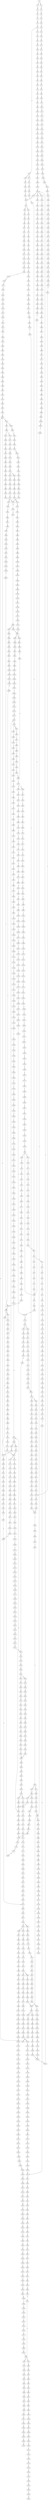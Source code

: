 strict digraph  {
	S0 -> S1 [ label = G ];
	S0 -> S2 [ label = A ];
	S1 -> S3 [ label = A ];
	S2 -> S4 [ label = A ];
	S3 -> S5 [ label = A ];
	S4 -> S6 [ label = A ];
	S5 -> S7 [ label = C ];
	S6 -> S8 [ label = C ];
	S7 -> S9 [ label = A ];
	S8 -> S10 [ label = A ];
	S9 -> S11 [ label = G ];
	S10 -> S12 [ label = G ];
	S11 -> S13 [ label = T ];
	S11 -> S14 [ label = G ];
	S12 -> S15 [ label = G ];
	S13 -> S16 [ label = T ];
	S14 -> S17 [ label = G ];
	S14 -> S18 [ label = T ];
	S15 -> S19 [ label = T ];
	S16 -> S20 [ label = G ];
	S17 -> S21 [ label = T ];
	S18 -> S22 [ label = C ];
	S19 -> S23 [ label = C ];
	S20 -> S24 [ label = A ];
	S21 -> S25 [ label = C ];
	S22 -> S26 [ label = C ];
	S23 -> S27 [ label = T ];
	S24 -> S28 [ label = C ];
	S25 -> S29 [ label = C ];
	S26 -> S30 [ label = C ];
	S27 -> S31 [ label = C ];
	S28 -> S32 [ label = T ];
	S29 -> S33 [ label = G ];
	S30 -> S34 [ label = T ];
	S31 -> S35 [ label = T ];
	S32 -> S36 [ label = G ];
	S33 -> S37 [ label = C ];
	S34 -> S38 [ label = T ];
	S35 -> S39 [ label = C ];
	S36 -> S40 [ label = T ];
	S37 -> S41 [ label = C ];
	S38 -> S42 [ label = C ];
	S39 -> S43 [ label = C ];
	S40 -> S44 [ label = A ];
	S41 -> S45 [ label = G ];
	S42 -> S46 [ label = T ];
	S42 -> S47 [ label = G ];
	S43 -> S48 [ label = G ];
	S44 -> S49 [ label = C ];
	S45 -> S50 [ label = C ];
	S45 -> S51 [ label = G ];
	S46 -> S52 [ label = C ];
	S47 -> S53 [ label = C ];
	S48 -> S54 [ label = T ];
	S49 -> S55 [ label = A ];
	S50 -> S56 [ label = A ];
	S51 -> S57 [ label = A ];
	S52 -> S58 [ label = G ];
	S53 -> S59 [ label = A ];
	S54 -> S60 [ label = A ];
	S55 -> S61 [ label = C ];
	S56 -> S62 [ label = C ];
	S57 -> S63 [ label = A ];
	S58 -> S64 [ label = T ];
	S59 -> S65 [ label = C ];
	S60 -> S66 [ label = C ];
	S61 -> S67 [ label = T ];
	S62 -> S68 [ label = G ];
	S63 -> S69 [ label = C ];
	S64 -> S70 [ label = A ];
	S65 -> S71 [ label = G ];
	S66 -> S72 [ label = A ];
	S67 -> S73 [ label = T ];
	S68 -> S74 [ label = C ];
	S69 -> S75 [ label = T ];
	S70 -> S76 [ label = C ];
	S71 -> S77 [ label = T ];
	S72 -> S78 [ label = T ];
	S73 -> S79 [ label = G ];
	S74 -> S80 [ label = G ];
	S75 -> S81 [ label = G ];
	S76 -> S82 [ label = G ];
	S77 -> S83 [ label = G ];
	S78 -> S84 [ label = G ];
	S79 -> S85 [ label = G ];
	S80 -> S86 [ label = C ];
	S81 -> S87 [ label = C ];
	S82 -> S88 [ label = G ];
	S83 -> S89 [ label = G ];
	S84 -> S90 [ label = G ];
	S85 -> S91 [ label = A ];
	S86 -> S92 [ label = A ];
	S86 -> S93 [ label = G ];
	S87 -> S94 [ label = A ];
	S88 -> S95 [ label = C ];
	S89 -> S96 [ label = C ];
	S90 -> S97 [ label = C ];
	S91 -> S98 [ label = G ];
	S92 -> S99 [ label = G ];
	S93 -> S100 [ label = C ];
	S93 -> S101 [ label = G ];
	S94 -> S102 [ label = A ];
	S95 -> S103 [ label = T ];
	S96 -> S104 [ label = G ];
	S97 -> S105 [ label = G ];
	S98 -> S106 [ label = A ];
	S99 -> S107 [ label = C ];
	S100 -> S108 [ label = G ];
	S101 -> S109 [ label = C ];
	S102 -> S110 [ label = C ];
	S103 -> S111 [ label = A ];
	S104 -> S112 [ label = T ];
	S105 -> S113 [ label = C ];
	S106 -> S114 [ label = C ];
	S107 -> S115 [ label = C ];
	S108 -> S116 [ label = T ];
	S109 -> S117 [ label = T ];
	S110 -> S118 [ label = C ];
	S111 -> S119 [ label = C ];
	S112 -> S120 [ label = C ];
	S113 -> S121 [ label = C ];
	S114 -> S122 [ label = C ];
	S115 -> S123 [ label = G ];
	S116 -> S124 [ label = C ];
	S117 -> S125 [ label = G ];
	S118 -> S126 [ label = A ];
	S119 -> S127 [ label = T ];
	S120 -> S128 [ label = C ];
	S121 -> S129 [ label = C ];
	S122 -> S130 [ label = C ];
	S123 -> S131 [ label = G ];
	S124 -> S132 [ label = G ];
	S125 -> S133 [ label = G ];
	S126 -> S134 [ label = G ];
	S127 -> S135 [ label = G ];
	S128 -> S136 [ label = C ];
	S129 -> S137 [ label = C ];
	S130 -> S138 [ label = C ];
	S131 -> S139 [ label = C ];
	S131 -> S140 [ label = T ];
	S132 -> S141 [ label = A ];
	S133 -> S142 [ label = A ];
	S134 -> S143 [ label = A ];
	S135 -> S144 [ label = G ];
	S136 -> S145 [ label = C ];
	S137 -> S146 [ label = C ];
	S138 -> S147 [ label = C ];
	S139 -> S148 [ label = A ];
	S140 -> S149 [ label = G ];
	S141 -> S150 [ label = C ];
	S142 -> S151 [ label = A ];
	S143 -> S152 [ label = A ];
	S144 -> S153 [ label = T ];
	S145 -> S154 [ label = A ];
	S146 -> S155 [ label = A ];
	S147 -> S156 [ label = C ];
	S148 -> S157 [ label = C ];
	S149 -> S158 [ label = G ];
	S150 -> S159 [ label = G ];
	S151 -> S160 [ label = T ];
	S152 -> S161 [ label = C ];
	S153 -> S162 [ label = G ];
	S154 -> S163 [ label = C ];
	S155 -> S164 [ label = C ];
	S156 -> S165 [ label = T ];
	S157 -> S166 [ label = T ];
	S158 -> S167 [ label = A ];
	S159 -> S168 [ label = C ];
	S160 -> S169 [ label = G ];
	S161 -> S170 [ label = A ];
	S162 -> S171 [ label = C ];
	S163 -> S172 [ label = T ];
	S164 -> S173 [ label = T ];
	S165 -> S174 [ label = T ];
	S166 -> S175 [ label = T ];
	S167 -> S176 [ label = A ];
	S168 -> S177 [ label = G ];
	S169 -> S178 [ label = G ];
	S170 -> S179 [ label = G ];
	S171 -> S180 [ label = T ];
	S172 -> S181 [ label = T ];
	S173 -> S182 [ label = T ];
	S174 -> S183 [ label = C ];
	S175 -> S184 [ label = C ];
	S176 -> S185 [ label = G ];
	S177 -> S186 [ label = C ];
	S178 -> S187 [ label = G ];
	S179 -> S188 [ label = C ];
	S180 -> S189 [ label = A ];
	S181 -> S190 [ label = G ];
	S182 -> S191 [ label = T ];
	S183 -> S192 [ label = A ];
	S184 -> S193 [ label = A ];
	S185 -> S194 [ label = A ];
	S186 -> S195 [ label = C ];
	S187 -> S196 [ label = G ];
	S188 -> S197 [ label = C ];
	S189 -> S198 [ label = C ];
	S190 -> S199 [ label = A ];
	S191 -> S200 [ label = A ];
	S192 -> S201 [ label = G ];
	S193 -> S202 [ label = G ];
	S194 -> S203 [ label = A ];
	S195 -> S204 [ label = T ];
	S196 -> S205 [ label = T ];
	S197 -> S206 [ label = G ];
	S198 -> S207 [ label = T ];
	S199 -> S208 [ label = G ];
	S200 -> S209 [ label = G ];
	S201 -> S210 [ label = A ];
	S202 -> S211 [ label = C ];
	S203 -> S212 [ label = C ];
	S204 -> S213 [ label = C ];
	S205 -> S214 [ label = C ];
	S206 -> S215 [ label = T ];
	S207 -> S216 [ label = G ];
	S208 -> S217 [ label = C ];
	S209 -> S218 [ label = C ];
	S210 -> S219 [ label = G ];
	S211 -> S220 [ label = C ];
	S212 -> S221 [ label = G ];
	S213 -> S222 [ label = G ];
	S214 -> S223 [ label = C ];
	S215 -> S224 [ label = C ];
	S216 -> S225 [ label = T ];
	S217 -> S226 [ label = C ];
	S218 -> S227 [ label = C ];
	S219 -> S228 [ label = G ];
	S220 -> S229 [ label = G ];
	S221 -> S230 [ label = G ];
	S222 -> S231 [ label = G ];
	S223 -> S232 [ label = G ];
	S224 -> S233 [ label = C ];
	S225 -> S234 [ label = A ];
	S226 -> S235 [ label = G ];
	S227 -> S236 [ label = G ];
	S228 -> S237 [ label = T ];
	S229 -> S238 [ label = C ];
	S230 -> S239 [ label = C ];
	S231 -> S240 [ label = G ];
	S232 -> S241 [ label = C ];
	S233 -> S242 [ label = T ];
	S234 -> S243 [ label = A ];
	S235 -> S244 [ label = C ];
	S236 -> S245 [ label = T ];
	S237 -> S246 [ label = C ];
	S238 -> S247 [ label = C ];
	S239 -> S248 [ label = A ];
	S240 -> S249 [ label = C ];
	S241 -> S41 [ label = C ];
	S242 -> S250 [ label = C ];
	S243 -> S251 [ label = C ];
	S244 -> S252 [ label = C ];
	S245 -> S253 [ label = C ];
	S246 -> S254 [ label = C ];
	S247 -> S255 [ label = C ];
	S248 -> S256 [ label = C ];
	S249 -> S257 [ label = T ];
	S250 -> S258 [ label = T ];
	S251 -> S259 [ label = A ];
	S252 -> S260 [ label = C ];
	S253 -> S261 [ label = C ];
	S254 -> S262 [ label = C ];
	S255 -> S263 [ label = C ];
	S256 -> S264 [ label = C ];
	S256 -> S265 [ label = T ];
	S257 -> S266 [ label = C ];
	S258 -> S267 [ label = G ];
	S259 -> S268 [ label = C ];
	S260 -> S263 [ label = C ];
	S261 -> S269 [ label = C ];
	S262 -> S270 [ label = T ];
	S262 -> S271 [ label = A ];
	S262 -> S272 [ label = G ];
	S263 -> S273 [ label = T ];
	S264 -> S274 [ label = G ];
	S265 -> S275 [ label = G ];
	S266 -> S276 [ label = A ];
	S267 -> S277 [ label = T ];
	S268 -> S278 [ label = A ];
	S269 -> S279 [ label = A ];
	S270 -> S38 [ label = T ];
	S271 -> S280 [ label = G ];
	S272 -> S281 [ label = G ];
	S273 -> S282 [ label = T ];
	S273 -> S283 [ label = C ];
	S274 -> S284 [ label = G ];
	S275 -> S285 [ label = G ];
	S276 -> S286 [ label = C ];
	S277 -> S287 [ label = C ];
	S278 -> S288 [ label = C ];
	S279 -> S289 [ label = C ];
	S280 -> S290 [ label = A ];
	S281 -> S291 [ label = A ];
	S282 -> S292 [ label = C ];
	S283 -> S293 [ label = C ];
	S284 -> S294 [ label = G ];
	S285 -> S295 [ label = G ];
	S286 -> S296 [ label = G ];
	S287 -> S297 [ label = G ];
	S288 -> S298 [ label = G ];
	S289 -> S299 [ label = C ];
	S290 -> S300 [ label = G ];
	S291 -> S301 [ label = G ];
	S292 -> S302 [ label = A ];
	S293 -> S303 [ label = A ];
	S294 -> S304 [ label = A ];
	S295 -> S305 [ label = A ];
	S296 -> S306 [ label = T ];
	S297 -> S307 [ label = T ];
	S298 -> S308 [ label = C ];
	S299 -> S309 [ label = A ];
	S300 -> S310 [ label = C ];
	S301 -> S311 [ label = G ];
	S302 -> S312 [ label = C ];
	S303 -> S313 [ label = C ];
	S304 -> S314 [ label = A ];
	S305 -> S315 [ label = A ];
	S306 -> S316 [ label = C ];
	S307 -> S317 [ label = G ];
	S308 -> S318 [ label = T ];
	S309 -> S319 [ label = C ];
	S310 -> S320 [ label = C ];
	S311 -> S321 [ label = C ];
	S312 -> S322 [ label = G ];
	S313 -> S323 [ label = C ];
	S314 -> S324 [ label = T ];
	S315 -> S325 [ label = C ];
	S316 -> S326 [ label = C ];
	S317 -> S327 [ label = G ];
	S318 -> S328 [ label = C ];
	S319 -> S329 [ label = C ];
	S320 -> S330 [ label = A ];
	S321 -> S331 [ label = G ];
	S322 -> S332 [ label = C ];
	S323 -> S333 [ label = C ];
	S324 -> S334 [ label = T ];
	S325 -> S335 [ label = T ];
	S326 -> S336 [ label = A ];
	S327 -> S337 [ label = T ];
	S328 -> S338 [ label = C ];
	S329 -> S339 [ label = G ];
	S330 -> S340 [ label = C ];
	S331 -> S341 [ label = T ];
	S332 -> S342 [ label = T ];
	S333 -> S343 [ label = G ];
	S334 -> S344 [ label = G ];
	S335 -> S345 [ label = G ];
	S336 -> S346 [ label = G ];
	S337 -> S347 [ label = A ];
	S338 -> S348 [ label = T ];
	S339 -> S349 [ label = A ];
	S340 -> S350 [ label = G ];
	S341 -> S351 [ label = G ];
	S342 -> S352 [ label = C ];
	S343 -> S353 [ label = C ];
	S344 -> S354 [ label = A ];
	S345 -> S355 [ label = G ];
	S346 -> S356 [ label = C ];
	S347 -> S357 [ label = C ];
	S348 -> S358 [ label = A ];
	S349 -> S359 [ label = T ];
	S350 -> S360 [ label = G ];
	S351 -> S361 [ label = G ];
	S352 -> S362 [ label = C ];
	S353 -> S363 [ label = C ];
	S354 -> S364 [ label = A ];
	S355 -> S365 [ label = A ];
	S356 -> S366 [ label = T ];
	S356 -> S367 [ label = G ];
	S357 -> S368 [ label = C ];
	S358 -> S369 [ label = G ];
	S359 -> S370 [ label = C ];
	S360 -> S371 [ label = T ];
	S361 -> S372 [ label = T ];
	S362 -> S373 [ label = G ];
	S363 -> S374 [ label = G ];
	S364 -> S375 [ label = C ];
	S365 -> S376 [ label = C ];
	S366 -> S377 [ label = T ];
	S367 -> S378 [ label = A ];
	S368 -> S379 [ label = G ];
	S369 -> S380 [ label = A ];
	S370 -> S381 [ label = G ];
	S371 -> S382 [ label = T ];
	S372 -> S383 [ label = A ];
	S373 -> S384 [ label = G ];
	S374 -> S385 [ label = G ];
	S375 -> S386 [ label = C ];
	S376 -> S387 [ label = C ];
	S377 -> S388 [ label = C ];
	S378 -> S389 [ label = G ];
	S379 -> S390 [ label = G ];
	S380 -> S391 [ label = A ];
	S381 -> S392 [ label = G ];
	S382 -> S393 [ label = A ];
	S383 -> S394 [ label = T ];
	S384 -> S395 [ label = T ];
	S385 -> S396 [ label = T ];
	S386 -> S397 [ label = C ];
	S387 -> S398 [ label = C ];
	S388 -> S399 [ label = A ];
	S389 -> S400 [ label = T ];
	S390 -> S401 [ label = T ];
	S391 -> S402 [ label = C ];
	S392 -> S403 [ label = T ];
	S393 -> S404 [ label = C ];
	S394 -> S405 [ label = G ];
	S395 -> S406 [ label = T ];
	S396 -> S407 [ label = C ];
	S397 -> S408 [ label = G ];
	S398 -> S409 [ label = G ];
	S399 -> S410 [ label = C ];
	S400 -> S411 [ label = C ];
	S401 -> S412 [ label = G ];
	S402 -> S413 [ label = T ];
	S403 -> S414 [ label = T ];
	S404 -> S415 [ label = T ];
	S405 -> S416 [ label = A ];
	S406 -> S417 [ label = G ];
	S407 -> S418 [ label = C ];
	S408 -> S419 [ label = T ];
	S409 -> S420 [ label = T ];
	S410 -> S421 [ label = G ];
	S411 -> S422 [ label = C ];
	S411 -> S423 [ label = T ];
	S412 -> S424 [ label = G ];
	S413 -> S425 [ label = T ];
	S414 -> S426 [ label = C ];
	S415 -> S427 [ label = G ];
	S416 -> S428 [ label = G ];
	S417 -> S429 [ label = C ];
	S418 -> S430 [ label = C ];
	S419 -> S431 [ label = C ];
	S420 -> S432 [ label = C ];
	S421 -> S433 [ label = C ];
	S422 -> S434 [ label = C ];
	S423 -> S435 [ label = C ];
	S424 -> S436 [ label = T ];
	S425 -> S437 [ label = C ];
	S426 -> S438 [ label = C ];
	S427 -> S439 [ label = C ];
	S428 -> S440 [ label = C ];
	S429 -> S441 [ label = A ];
	S430 -> S442 [ label = A ];
	S431 -> S443 [ label = T ];
	S432 -> S444 [ label = T ];
	S433 -> S445 [ label = C ];
	S434 -> S446 [ label = T ];
	S434 -> S447 [ label = G ];
	S435 -> S448 [ label = G ];
	S436 -> S449 [ label = T ];
	S437 -> S450 [ label = A ];
	S438 -> S451 [ label = A ];
	S439 -> S452 [ label = A ];
	S440 -> S453 [ label = G ];
	S441 -> S454 [ label = C ];
	S442 -> S455 [ label = G ];
	S443 -> S456 [ label = C ];
	S444 -> S456 [ label = C ];
	S445 -> S457 [ label = C ];
	S446 -> S458 [ label = C ];
	S447 -> S459 [ label = C ];
	S448 -> S460 [ label = T ];
	S449 -> S461 [ label = A ];
	S450 -> S462 [ label = A ];
	S451 -> S463 [ label = G ];
	S452 -> S464 [ label = G ];
	S453 -> S465 [ label = G ];
	S454 -> S466 [ label = T ];
	S455 -> S467 [ label = T ];
	S456 -> S468 [ label = G ];
	S457 -> S469 [ label = T ];
	S458 -> S470 [ label = C ];
	S459 -> S471 [ label = C ];
	S460 -> S472 [ label = C ];
	S461 -> S473 [ label = G ];
	S462 -> S474 [ label = C ];
	S463 -> S475 [ label = T ];
	S464 -> S476 [ label = A ];
	S465 -> S477 [ label = T ];
	S466 -> S478 [ label = G ];
	S467 -> S479 [ label = G ];
	S468 -> S480 [ label = G ];
	S469 -> S481 [ label = T ];
	S470 -> S482 [ label = G ];
	S471 -> S483 [ label = T ];
	S472 -> S484 [ label = T ];
	S473 -> S485 [ label = A ];
	S474 -> S486 [ label = C ];
	S474 -> S487 [ label = T ];
	S475 -> S488 [ label = G ];
	S476 -> S489 [ label = C ];
	S477 -> S490 [ label = C ];
	S478 -> S491 [ label = G ];
	S479 -> S492 [ label = G ];
	S480 -> S493 [ label = C ];
	S481 -> S494 [ label = C ];
	S482 -> S495 [ label = G ];
	S483 -> S496 [ label = G ];
	S484 -> S497 [ label = G ];
	S485 -> S498 [ label = A ];
	S486 -> S499 [ label = G ];
	S487 -> S500 [ label = G ];
	S488 -> S501 [ label = G ];
	S489 -> S502 [ label = G ];
	S490 -> S503 [ label = G ];
	S491 -> S504 [ label = T ];
	S492 -> S505 [ label = T ];
	S493 -> S506 [ label = A ];
	S494 -> S507 [ label = A ];
	S495 -> S508 [ label = T ];
	S496 -> S509 [ label = T ];
	S497 -> S510 [ label = T ];
	S498 -> S511 [ label = G ];
	S499 -> S512 [ label = G ];
	S500 -> S513 [ label = G ];
	S500 -> S514 [ label = C ];
	S501 -> S515 [ label = T ];
	S502 -> S516 [ label = G ];
	S503 -> S517 [ label = C ];
	S504 -> S518 [ label = C ];
	S505 -> S519 [ label = C ];
	S506 -> S520 [ label = C ];
	S507 -> S521 [ label = T ];
	S508 -> S522 [ label = C ];
	S509 -> S523 [ label = C ];
	S510 -> S524 [ label = T ];
	S511 -> S525 [ label = G ];
	S512 -> S526 [ label = C ];
	S513 -> S527 [ label = C ];
	S514 -> S528 [ label = C ];
	S515 -> S519 [ label = C ];
	S516 -> S529 [ label = A ];
	S517 -> S530 [ label = A ];
	S518 -> S531 [ label = G ];
	S519 -> S532 [ label = G ];
	S520 -> S533 [ label = C ];
	S521 -> S534 [ label = C ];
	S522 -> S535 [ label = T ];
	S523 -> S536 [ label = G ];
	S524 -> S537 [ label = C ];
	S525 -> S538 [ label = G ];
	S526 -> S539 [ label = C ];
	S527 -> S540 [ label = C ];
	S528 -> S541 [ label = C ];
	S529 -> S542 [ label = C ];
	S530 -> S543 [ label = C ];
	S531 -> S544 [ label = T ];
	S532 -> S545 [ label = T ];
	S533 -> S546 [ label = G ];
	S534 -> S547 [ label = C ];
	S535 -> S548 [ label = G ];
	S536 -> S549 [ label = C ];
	S537 -> S550 [ label = C ];
	S538 -> S551 [ label = G ];
	S539 -> S552 [ label = C ];
	S540 -> S553 [ label = C ];
	S541 -> S554 [ label = T ];
	S542 -> S555 [ label = A ];
	S543 -> S556 [ label = G ];
	S544 -> S557 [ label = C ];
	S545 -> S558 [ label = C ];
	S546 -> S559 [ label = A ];
	S547 -> S560 [ label = A ];
	S548 -> S561 [ label = G ];
	S549 -> S562 [ label = G ];
	S550 -> S563 [ label = G ];
	S551 -> S564 [ label = G ];
	S552 -> S565 [ label = A ];
	S553 -> S566 [ label = A ];
	S554 -> S567 [ label = A ];
	S555 -> S568 [ label = C ];
	S556 -> S569 [ label = C ];
	S557 -> S570 [ label = C ];
	S558 -> S570 [ label = C ];
	S559 -> S571 [ label = G ];
	S559 -> S572 [ label = A ];
	S560 -> S573 [ label = G ];
	S561 -> S574 [ label = A ];
	S562 -> S575 [ label = C ];
	S563 -> S576 [ label = T ];
	S564 -> S577 [ label = T ];
	S565 -> S578 [ label = G ];
	S566 -> S579 [ label = G ];
	S567 -> S580 [ label = G ];
	S568 -> S581 [ label = A ];
	S569 -> S582 [ label = G ];
	S570 -> S583 [ label = G ];
	S571 -> S584 [ label = T ];
	S572 -> S585 [ label = T ];
	S573 -> S586 [ label = A ];
	S574 -> S587 [ label = G ];
	S575 -> S588 [ label = G ];
	S575 -> S589 [ label = A ];
	S576 -> S590 [ label = G ];
	S577 -> S591 [ label = C ];
	S578 -> S592 [ label = T ];
	S579 -> S593 [ label = G ];
	S580 -> S594 [ label = G ];
	S581 -> S595 [ label = C ];
	S582 -> S86 [ label = C ];
	S583 -> S596 [ label = T ];
	S584 -> S597 [ label = C ];
	S585 -> S598 [ label = G ];
	S586 -> S599 [ label = A ];
	S587 -> S600 [ label = G ];
	S588 -> S601 [ label = A ];
	S589 -> S602 [ label = A ];
	S590 -> S603 [ label = G ];
	S591 -> S604 [ label = C ];
	S592 -> S605 [ label = T ];
	S593 -> S606 [ label = T ];
	S594 -> S607 [ label = T ];
	S595 -> S608 [ label = C ];
	S596 -> S609 [ label = C ];
	S597 -> S610 [ label = C ];
	S598 -> S611 [ label = T ];
	S599 -> S612 [ label = C ];
	S600 -> S613 [ label = G ];
	S601 -> S614 [ label = G ];
	S602 -> S615 [ label = C ];
	S603 -> S616 [ label = C ];
	S604 -> S617 [ label = G ];
	S605 -> S618 [ label = G ];
	S606 -> S619 [ label = G ];
	S607 -> S620 [ label = G ];
	S608 -> S621 [ label = T ];
	S609 -> S622 [ label = A ];
	S610 -> S623 [ label = A ];
	S610 -> S624 [ label = T ];
	S611 -> S625 [ label = A ];
	S612 -> S626 [ label = C ];
	S613 -> S627 [ label = T ];
	S614 -> S628 [ label = C ];
	S615 -> S629 [ label = C ];
	S616 -> S630 [ label = C ];
	S617 -> S631 [ label = T ];
	S618 -> S632 [ label = T ];
	S619 -> S633 [ label = C ];
	S619 -> S634 [ label = G ];
	S620 -> S635 [ label = T ];
	S621 -> S636 [ label = C ];
	S622 -> S637 [ label = C ];
	S623 -> S638 [ label = G ];
	S624 -> S639 [ label = C ];
	S625 -> S640 [ label = G ];
	S626 -> S641 [ label = A ];
	S626 -> S642 [ label = G ];
	S627 -> S643 [ label = G ];
	S628 -> S644 [ label = A ];
	S629 -> S645 [ label = C ];
	S630 -> S646 [ label = C ];
	S631 -> S647 [ label = C ];
	S632 -> S648 [ label = G ];
	S633 -> S649 [ label = G ];
	S634 -> S650 [ label = G ];
	S635 -> S651 [ label = G ];
	S636 -> S652 [ label = T ];
	S637 -> S653 [ label = C ];
	S638 -> S654 [ label = T ];
	S638 -> S655 [ label = C ];
	S639 -> S656 [ label = G ];
	S640 -> S657 [ label = T ];
	S641 -> S658 [ label = G ];
	S641 -> S659 [ label = C ];
	S642 -> S660 [ label = G ];
	S643 -> S661 [ label = T ];
	S644 -> S662 [ label = G ];
	S645 -> S663 [ label = G ];
	S646 -> S664 [ label = G ];
	S647 -> S665 [ label = G ];
	S648 -> S666 [ label = C ];
	S649 -> S667 [ label = C ];
	S650 -> S668 [ label = C ];
	S651 -> S669 [ label = C ];
	S652 -> S670 [ label = A ];
	S653 -> S671 [ label = C ];
	S653 -> S672 [ label = G ];
	S654 -> S673 [ label = A ];
	S655 -> S674 [ label = T ];
	S656 -> S675 [ label = A ];
	S657 -> S676 [ label = T ];
	S658 -> S677 [ label = A ];
	S659 -> S678 [ label = C ];
	S660 -> S679 [ label = A ];
	S661 -> S680 [ label = T ];
	S662 -> S681 [ label = T ];
	S663 -> S682 [ label = T ];
	S664 -> S683 [ label = T ];
	S665 -> S684 [ label = G ];
	S666 -> S685 [ label = G ];
	S667 -> S686 [ label = G ];
	S668 -> S687 [ label = T ];
	S669 -> S688 [ label = G ];
	S670 -> S689 [ label = G ];
	S671 -> S690 [ label = T ];
	S672 -> S691 [ label = A ];
	S673 -> S692 [ label = G ];
	S674 -> S377 [ label = T ];
	S675 -> S693 [ label = A ];
	S676 -> S694 [ label = T ];
	S677 -> S695 [ label = C ];
	S678 -> S696 [ label = A ];
	S679 -> S697 [ label = C ];
	S680 -> S698 [ label = C ];
	S681 -> S699 [ label = G ];
	S682 -> S700 [ label = A ];
	S683 -> S701 [ label = C ];
	S684 -> S702 [ label = A ];
	S685 -> S703 [ label = T ];
	S686 -> S704 [ label = T ];
	S687 -> S705 [ label = T ];
	S688 -> S706 [ label = T ];
	S689 -> S707 [ label = A ];
	S690 -> S708 [ label = G ];
	S691 -> S709 [ label = A ];
	S691 -> S710 [ label = G ];
	S692 -> S711 [ label = G ];
	S692 -> S712 [ label = C ];
	S693 -> S713 [ label = C ];
	S694 -> S714 [ label = C ];
	S695 -> S715 [ label = T ];
	S696 -> S716 [ label = C ];
	S697 -> S717 [ label = G ];
	S698 -> S718 [ label = C ];
	S699 -> S719 [ label = C ];
	S700 -> S720 [ label = C ];
	S701 -> S721 [ label = C ];
	S702 -> S722 [ label = A ];
	S703 -> S723 [ label = C ];
	S704 -> S724 [ label = C ];
	S705 -> S725 [ label = C ];
	S706 -> S726 [ label = C ];
	S707 -> S727 [ label = A ];
	S708 -> S728 [ label = T ];
	S709 -> S729 [ label = T ];
	S710 -> S730 [ label = T ];
	S711 -> S731 [ label = G ];
	S712 -> S732 [ label = T ];
	S713 -> S733 [ label = T ];
	S714 -> S734 [ label = A ];
	S715 -> S735 [ label = C ];
	S716 -> S736 [ label = C ];
	S717 -> S737 [ label = C ];
	S718 -> S738 [ label = A ];
	S719 -> S739 [ label = A ];
	S720 -> S740 [ label = A ];
	S721 -> S741 [ label = A ];
	S722 -> S742 [ label = C ];
	S723 -> S743 [ label = G ];
	S724 -> S744 [ label = G ];
	S725 -> S745 [ label = G ];
	S726 -> S743 [ label = G ];
	S727 -> S746 [ label = C ];
	S728 -> S747 [ label = C ];
	S729 -> S748 [ label = C ];
	S730 -> S597 [ label = C ];
	S731 -> S749 [ label = T ];
	S732 -> S750 [ label = C ];
	S733 -> S751 [ label = T ];
	S734 -> S752 [ label = C ];
	S735 -> S753 [ label = C ];
	S736 -> S754 [ label = C ];
	S737 -> S755 [ label = C ];
	S738 -> S756 [ label = G ];
	S739 -> S757 [ label = A ];
	S740 -> S758 [ label = G ];
	S741 -> S759 [ label = G ];
	S742 -> S760 [ label = A ];
	S742 -> S761 [ label = T ];
	S743 -> S762 [ label = A ];
	S744 -> S763 [ label = T ];
	S745 -> S764 [ label = A ];
	S746 -> S765 [ label = G ];
	S747 -> S766 [ label = C ];
	S748 -> S767 [ label = C ];
	S749 -> S768 [ label = C ];
	S750 -> S769 [ label = C ];
	S751 -> S770 [ label = C ];
	S752 -> S771 [ label = T ];
	S753 -> S772 [ label = C ];
	S754 -> S773 [ label = C ];
	S755 -> S774 [ label = C ];
	S756 -> S775 [ label = C ];
	S757 -> S776 [ label = C ];
	S758 -> S777 [ label = C ];
	S759 -> S778 [ label = T ];
	S760 -> S779 [ label = G ];
	S761 -> S780 [ label = A ];
	S762 -> S781 [ label = A ];
	S763 -> S782 [ label = G ];
	S764 -> S783 [ label = A ];
	S765 -> S784 [ label = A ];
	S766 -> S785 [ label = T ];
	S767 -> S786 [ label = T ];
	S768 -> S787 [ label = A ];
	S769 -> S788 [ label = A ];
	S770 -> S789 [ label = A ];
	S771 -> S790 [ label = C ];
	S772 -> S791 [ label = A ];
	S773 -> S792 [ label = T ];
	S774 -> S793 [ label = A ];
	S775 -> S794 [ label = A ];
	S776 -> S795 [ label = A ];
	S777 -> S796 [ label = A ];
	S778 -> S797 [ label = A ];
	S779 -> S798 [ label = G ];
	S780 -> S799 [ label = C ];
	S781 -> S800 [ label = C ];
	S782 -> S801 [ label = C ];
	S783 -> S802 [ label = C ];
	S784 -> S803 [ label = G ];
	S785 -> S804 [ label = A ];
	S785 -> S805 [ label = T ];
	S786 -> S806 [ label = C ];
	S787 -> S807 [ label = C ];
	S788 -> S808 [ label = C ];
	S789 -> S462 [ label = A ];
	S790 -> S809 [ label = C ];
	S791 -> S810 [ label = T ];
	S792 -> S811 [ label = T ];
	S793 -> S812 [ label = T ];
	S794 -> S813 [ label = G ];
	S795 -> S814 [ label = G ];
	S796 -> S815 [ label = G ];
	S797 -> S692 [ label = G ];
	S798 -> S816 [ label = A ];
	S799 -> S817 [ label = A ];
	S800 -> S818 [ label = C ];
	S800 -> S819 [ label = A ];
	S801 -> S820 [ label = A ];
	S802 -> S821 [ label = A ];
	S803 -> S822 [ label = G ];
	S804 -> S823 [ label = C ];
	S805 -> S824 [ label = G ];
	S806 -> S825 [ label = G ];
	S807 -> S826 [ label = T ];
	S808 -> S827 [ label = C ];
	S809 -> S828 [ label = T ];
	S810 -> S829 [ label = C ];
	S811 -> S830 [ label = C ];
	S812 -> S831 [ label = C ];
	S813 -> S832 [ label = A ];
	S814 -> S833 [ label = C ];
	S815 -> S834 [ label = G ];
	S816 -> S835 [ label = A ];
	S817 -> S836 [ label = A ];
	S818 -> S837 [ label = T ];
	S819 -> S838 [ label = C ];
	S820 -> S839 [ label = T ];
	S821 -> S840 [ label = C ];
	S822 -> S841 [ label = T ];
	S823 -> S842 [ label = T ];
	S824 -> S843 [ label = A ];
	S824 -> S844 [ label = T ];
	S825 -> S845 [ label = A ];
	S826 -> S846 [ label = C ];
	S827 -> S847 [ label = G ];
	S828 -> S848 [ label = T ];
	S829 -> S849 [ label = T ];
	S830 -> S850 [ label = C ];
	S830 -> S851 [ label = G ];
	S831 -> S852 [ label = G ];
	S832 -> S853 [ label = T ];
	S833 -> S854 [ label = T ];
	S834 -> S855 [ label = T ];
	S835 -> S856 [ label = T ];
	S836 -> S857 [ label = C ];
	S837 -> S858 [ label = T ];
	S837 -> S859 [ label = G ];
	S838 -> S860 [ label = C ];
	S839 -> S861 [ label = C ];
	S840 -> S862 [ label = G ];
	S841 -> S863 [ label = G ];
	S842 -> S864 [ label = A ];
	S843 -> S865 [ label = A ];
	S844 -> S866 [ label = A ];
	S845 -> S867 [ label = A ];
	S846 -> S868 [ label = G ];
	S847 -> S869 [ label = G ];
	S848 -> S870 [ label = T ];
	S849 -> S871 [ label = G ];
	S850 -> S872 [ label = T ];
	S851 -> S873 [ label = A ];
	S852 -> S874 [ label = T ];
	S853 -> S875 [ label = A ];
	S854 -> S876 [ label = A ];
	S855 -> S877 [ label = G ];
	S856 -> S878 [ label = A ];
	S857 -> S879 [ label = G ];
	S858 -> S880 [ label = C ];
	S859 -> S881 [ label = T ];
	S860 -> S882 [ label = C ];
	S861 -> S883 [ label = C ];
	S862 -> S884 [ label = C ];
	S863 -> S885 [ label = T ];
	S864 -> S886 [ label = C ];
	S865 -> S887 [ label = C ];
	S866 -> S888 [ label = G ];
	S867 -> S713 [ label = C ];
	S868 -> S889 [ label = C ];
	S869 -> S890 [ label = A ];
	S870 -> S891 [ label = C ];
	S871 -> S892 [ label = C ];
	S872 -> S893 [ label = G ];
	S873 -> S894 [ label = T ];
	S874 -> S895 [ label = C ];
	S875 -> S896 [ label = A ];
	S876 -> S897 [ label = C ];
	S877 -> S898 [ label = C ];
	S878 -> S899 [ label = G ];
	S879 -> S900 [ label = A ];
	S880 -> S901 [ label = G ];
	S881 -> S902 [ label = C ];
	S882 -> S903 [ label = G ];
	S883 -> S904 [ label = G ];
	S884 -> S905 [ label = G ];
	S885 -> S906 [ label = C ];
	S886 -> S907 [ label = C ];
	S887 -> S908 [ label = T ];
	S888 -> S909 [ label = G ];
	S889 -> S910 [ label = T ];
	S890 -> S911 [ label = C ];
	S891 -> S912 [ label = A ];
	S892 -> S913 [ label = C ];
	S893 -> S914 [ label = T ];
	S894 -> S915 [ label = C ];
	S895 -> S916 [ label = C ];
	S896 -> S917 [ label = A ];
	S897 -> S918 [ label = G ];
	S898 -> S919 [ label = A ];
	S899 -> S920 [ label = T ];
	S900 -> S921 [ label = A ];
	S901 -> S922 [ label = T ];
	S902 -> S923 [ label = G ];
	S903 -> S924 [ label = T ];
	S904 -> S925 [ label = C ];
	S905 -> S926 [ label = C ];
	S906 -> S927 [ label = C ];
	S907 -> S928 [ label = A ];
	S908 -> S929 [ label = T ];
	S909 -> S930 [ label = A ];
	S910 -> S931 [ label = T ];
	S911 -> S932 [ label = G ];
	S912 -> S933 [ label = T ];
	S913 -> S934 [ label = A ];
	S914 -> S935 [ label = C ];
	S915 -> S936 [ label = G ];
	S916 -> S937 [ label = T ];
	S917 -> S938 [ label = A ];
	S918 -> S939 [ label = A ];
	S919 -> S940 [ label = C ];
	S920 -> S941 [ label = C ];
	S921 -> S942 [ label = A ];
	S922 -> S943 [ label = A ];
	S923 -> S944 [ label = C ];
	S924 -> S945 [ label = A ];
	S925 -> S946 [ label = A ];
	S926 -> S947 [ label = A ];
	S927 -> S948 [ label = C ];
	S928 -> S949 [ label = G ];
	S929 -> S950 [ label = C ];
	S930 -> S951 [ label = G ];
	S931 -> S952 [ label = C ];
	S932 -> S953 [ label = T ];
	S933 -> S954 [ label = C ];
	S934 -> S955 [ label = G ];
	S935 -> S956 [ label = C ];
	S936 -> S957 [ label = T ];
	S937 -> S958 [ label = C ];
	S938 -> S959 [ label = A ];
	S939 -> S960 [ label = G ];
	S940 -> S961 [ label = G ];
	S941 -> S962 [ label = T ];
	S942 -> S963 [ label = A ];
	S943 -> S964 [ label = C ];
	S944 -> S562 [ label = G ];
	S945 -> S965 [ label = C ];
	S946 -> S966 [ label = C ];
	S947 -> S967 [ label = C ];
	S948 -> S968 [ label = T ];
	S949 -> S969 [ label = G ];
	S950 -> S970 [ label = A ];
	S951 -> S971 [ label = A ];
	S952 -> S972 [ label = A ];
	S953 -> S973 [ label = C ];
	S954 -> S974 [ label = C ];
	S955 -> S975 [ label = T ];
	S956 -> S976 [ label = T ];
	S957 -> S977 [ label = T ];
	S958 -> S978 [ label = T ];
	S959 -> S979 [ label = C ];
	S960 -> S980 [ label = A ];
	S961 -> S981 [ label = C ];
	S962 -> S982 [ label = C ];
	S963 -> S983 [ label = C ];
	S964 -> S984 [ label = T ];
	S965 -> S985 [ label = G ];
	S966 -> S986 [ label = G ];
	S967 -> S987 [ label = G ];
	S968 -> S988 [ label = G ];
	S969 -> S989 [ label = A ];
	S970 -> S462 [ label = A ];
	S971 -> S990 [ label = G ];
	S972 -> S991 [ label = T ];
	S973 -> S992 [ label = G ];
	S974 -> S993 [ label = A ];
	S975 -> S994 [ label = C ];
	S976 -> S805 [ label = T ];
	S977 -> S995 [ label = T ];
	S978 -> S996 [ label = T ];
	S979 -> S997 [ label = T ];
	S980 -> S998 [ label = A ];
	S981 -> S999 [ label = G ];
	S982 -> S1000 [ label = T ];
	S983 -> S1001 [ label = A ];
	S984 -> S1002 [ label = T ];
	S985 -> S1003 [ label = T ];
	S986 -> S1004 [ label = T ];
	S987 -> S1005 [ label = T ];
	S988 -> S1006 [ label = T ];
	S989 -> S1007 [ label = G ];
	S990 -> S1008 [ label = G ];
	S991 -> S1009 [ label = C ];
	S992 -> S1010 [ label = T ];
	S993 -> S573 [ label = G ];
	S994 -> S1011 [ label = G ];
	S995 -> S1012 [ label = G ];
	S996 -> S1013 [ label = C ];
	S997 -> S1014 [ label = T ];
	S998 -> S1015 [ label = C ];
	S999 -> S1016 [ label = G ];
	S1000 -> S1017 [ label = C ];
	S1001 -> S1018 [ label = G ];
	S1002 -> S1019 [ label = C ];
	S1003 -> S1020 [ label = C ];
	S1004 -> S1021 [ label = C ];
	S1005 -> S1022 [ label = C ];
	S1006 -> S1023 [ label = C ];
	S1007 -> S1024 [ label = A ];
	S1008 -> S1025 [ label = T ];
	S1009 -> S1026 [ label = C ];
	S1010 -> S1027 [ label = G ];
	S1011 -> S1028 [ label = T ];
	S1012 -> S1029 [ label = T ];
	S1013 -> S1030 [ label = T ];
	S1014 -> S1031 [ label = T ];
	S1015 -> S1032 [ label = T ];
	S1016 -> S1033 [ label = T ];
	S1017 -> S1034 [ label = T ];
	S1018 -> S1035 [ label = A ];
	S1019 -> S1036 [ label = A ];
	S1020 -> S1037 [ label = C ];
	S1021 -> S1038 [ label = G ];
	S1022 -> S1039 [ label = C ];
	S1023 -> S1040 [ label = C ];
	S1024 -> S1041 [ label = G ];
	S1025 -> S1042 [ label = C ];
	S1026 -> S560 [ label = A ];
	S1027 -> S1043 [ label = A ];
	S1028 -> S1044 [ label = A ];
	S1029 -> S1045 [ label = A ];
	S1030 -> S1046 [ label = C ];
	S1031 -> S1047 [ label = G ];
	S1032 -> S1048 [ label = G ];
	S1033 -> S1049 [ label = G ];
	S1034 -> S1050 [ label = G ];
	S1035 -> S1051 [ label = A ];
	S1036 -> S1052 [ label = A ];
	S1037 -> S1053 [ label = A ];
	S1038 -> S1054 [ label = A ];
	S1039 -> S1055 [ label = A ];
	S1040 -> S785 [ label = T ];
	S1041 -> S1056 [ label = T ];
	S1042 -> S1057 [ label = C ];
	S1043 -> S1058 [ label = C ];
	S1044 -> S1059 [ label = A ];
	S1045 -> S1060 [ label = G ];
	S1046 -> S1061 [ label = G ];
	S1047 -> S1062 [ label = C ];
	S1048 -> S1063 [ label = G ];
	S1049 -> S1064 [ label = C ];
	S1050 -> S1065 [ label = A ];
	S1051 -> S1066 [ label = G ];
	S1052 -> S1067 [ label = G ];
	S1053 -> S1068 [ label = G ];
	S1054 -> S1069 [ label = G ];
	S1055 -> S346 [ label = G ];
	S1056 -> S1070 [ label = C ];
	S1057 -> S262 [ label = C ];
	S1058 -> S1071 [ label = C ];
	S1059 -> S1072 [ label = G ];
	S1060 -> S1073 [ label = G ];
	S1061 -> S1074 [ label = G ];
	S1062 -> S1075 [ label = C ];
	S1063 -> S1076 [ label = C ];
	S1064 -> S1077 [ label = C ];
	S1065 -> S1078 [ label = G ];
	S1066 -> S1079 [ label = G ];
	S1067 -> S1080 [ label = C ];
	S1068 -> S356 [ label = C ];
	S1069 -> S1081 [ label = C ];
	S1070 -> S1082 [ label = A ];
	S1071 -> S1083 [ label = G ];
	S1072 -> S1084 [ label = A ];
	S1073 -> S1085 [ label = A ];
	S1074 -> S1086 [ label = A ];
	S1075 -> S1087 [ label = G ];
	S1076 -> S1088 [ label = G ];
	S1077 -> S1089 [ label = G ];
	S1078 -> S1090 [ label = T ];
	S1079 -> S1091 [ label = G ];
	S1080 -> S1092 [ label = G ];
	S1081 -> S1093 [ label = G ];
	S1082 -> S1094 [ label = G ];
	S1083 -> S1095 [ label = G ];
	S1084 -> S1096 [ label = C ];
	S1085 -> S1097 [ label = A ];
	S1086 -> S1098 [ label = G ];
	S1087 -> S1099 [ label = T ];
	S1088 -> S1100 [ label = C ];
	S1089 -> S1101 [ label = C ];
	S1090 -> S1102 [ label = A ];
	S1091 -> S1103 [ label = G ];
	S1092 -> S1104 [ label = A ];
	S1093 -> S1105 [ label = A ];
	S1094 -> S1106 [ label = G ];
	S1095 -> S1107 [ label = T ];
	S1096 -> S1108 [ label = G ];
	S1097 -> S1109 [ label = A ];
	S1098 -> S1110 [ label = A ];
	S1099 -> S1111 [ label = A ];
	S1100 -> S1112 [ label = A ];
	S1101 -> S1113 [ label = A ];
	S1103 -> S1114 [ label = T ];
	S1104 -> S1115 [ label = G ];
	S1105 -> S1116 [ label = G ];
	S1106 -> S1117 [ label = A ];
	S1107 -> S1118 [ label = C ];
	S1108 -> S1119 [ label = G ];
	S1109 -> S1120 [ label = G ];
	S1110 -> S1121 [ label = G ];
	S1111 -> S1122 [ label = G ];
	S1112 -> S1123 [ label = G ];
	S1113 -> S1124 [ label = A ];
	S1114 -> S1125 [ label = C ];
	S1115 -> S1126 [ label = T ];
	S1116 -> S1127 [ label = T ];
	S1117 -> S1128 [ label = C ];
	S1118 -> S1129 [ label = G ];
	S1119 -> S1130 [ label = C ];
	S1120 -> S1131 [ label = G ];
	S1121 -> S1132 [ label = G ];
	S1122 -> S1133 [ label = C ];
	S1123 -> S1134 [ label = C ];
	S1124 -> S1135 [ label = C ];
	S1125 -> S1136 [ label = T ];
	S1126 -> S1137 [ label = C ];
	S1127 -> S1138 [ label = C ];
	S1128 -> S1139 [ label = C ];
	S1129 -> S1140 [ label = C ];
	S1130 -> S1141 [ label = T ];
	S1131 -> S1142 [ label = T ];
	S1132 -> S1143 [ label = T ];
	S1133 -> S1144 [ label = C ];
	S1134 -> S1145 [ label = G ];
	S1135 -> S1146 [ label = C ];
	S1136 -> S1147 [ label = C ];
	S1137 -> S422 [ label = C ];
	S1138 -> S1148 [ label = G ];
	S1139 -> S1149 [ label = A ];
	S1140 -> S1150 [ label = G ];
	S1141 -> S1151 [ label = C ];
	S1142 -> S1152 [ label = C ];
	S1143 -> S1042 [ label = C ];
	S1144 -> S1153 [ label = G ];
	S1145 -> S1154 [ label = G ];
	S1146 -> S1155 [ label = A ];
	S1147 -> S1156 [ label = T ];
	S1148 -> S1157 [ label = A ];
	S1149 -> S1158 [ label = G ];
	S1150 -> S1159 [ label = T ];
	S1151 -> S1160 [ label = T ];
	S1152 -> S1161 [ label = C ];
	S1153 -> S1162 [ label = G ];
	S1154 -> S1163 [ label = G ];
	S1155 -> S1164 [ label = G ];
	S1156 -> S1165 [ label = C ];
	S1157 -> S1166 [ label = A ];
	S1158 -> S1167 [ label = T ];
	S1159 -> S1168 [ label = A ];
	S1160 -> S1169 [ label = C ];
	S1161 -> S1170 [ label = C ];
	S1162 -> S1171 [ label = T ];
	S1163 -> S1172 [ label = T ];
	S1164 -> S1173 [ label = T ];
	S1165 -> S1174 [ label = G ];
	S1166 -> S1175 [ label = C ];
	S1167 -> S1176 [ label = C ];
	S1168 -> S1177 [ label = G ];
	S1169 -> S1178 [ label = G ];
	S1170 -> S1179 [ label = G ];
	S1171 -> S1180 [ label = G ];
	S1172 -> S1181 [ label = G ];
	S1173 -> S1182 [ label = C ];
	S1174 -> S1183 [ label = T ];
	S1175 -> S1184 [ label = C ];
	S1176 -> S1185 [ label = T ];
	S1177 -> S1186 [ label = C ];
	S1178 -> S1187 [ label = A ];
	S1179 -> S1188 [ label = A ];
	S1180 -> S1189 [ label = A ];
	S1181 -> S1190 [ label = C ];
	S1182 -> S1191 [ label = G ];
	S1183 -> S1192 [ label = G ];
	S1184 -> S837 [ label = T ];
	S1185 -> S1193 [ label = C ];
	S1186 -> S1194 [ label = C ];
	S1187 -> S1195 [ label = A ];
	S1188 -> S1196 [ label = A ];
	S1189 -> S1197 [ label = C ];
	S1190 -> S1198 [ label = C ];
	S1191 -> S1199 [ label = C ];
	S1192 -> S1200 [ label = G ];
	S1193 -> S1201 [ label = T ];
	S1194 -> S1202 [ label = G ];
	S1195 -> S1203 [ label = G ];
	S1196 -> S1204 [ label = G ];
	S1197 -> S1205 [ label = G ];
	S1198 -> S1206 [ label = G ];
	S1199 -> S1207 [ label = G ];
	S1200 -> S1208 [ label = T ];
	S1201 -> S1209 [ label = G ];
	S1202 -> S1210 [ label = C ];
	S1203 -> S1211 [ label = T ];
	S1204 -> S1212 [ label = T ];
	S1205 -> S1213 [ label = T ];
	S1206 -> S1214 [ label = C ];
	S1207 -> S1215 [ label = C ];
	S1208 -> S1216 [ label = A ];
	S1209 -> S1217 [ label = T ];
	S1210 -> S1218 [ label = T ];
	S1211 -> S1219 [ label = C ];
	S1212 -> S1220 [ label = C ];
	S1213 -> S1221 [ label = G ];
	S1214 -> S1222 [ label = C ];
	S1215 -> S1223 [ label = A ];
	S1217 -> S1224 [ label = A ];
	S1218 -> S1225 [ label = G ];
	S1219 -> S1226 [ label = G ];
	S1220 -> S1227 [ label = G ];
	S1221 -> S1228 [ label = G ];
	S1222 -> S1229 [ label = G ];
	S1223 -> S1230 [ label = G ];
	S1225 -> S1231 [ label = G ];
	S1226 -> S1232 [ label = C ];
	S1227 -> S1233 [ label = A ];
	S1228 -> S1234 [ label = G ];
	S1229 -> S1235 [ label = G ];
	S1230 -> S1236 [ label = C ];
	S1231 -> S1237 [ label = A ];
	S1232 -> S1238 [ label = G ];
	S1233 -> S1239 [ label = G ];
	S1234 -> S1240 [ label = T ];
	S1235 -> S1241 [ label = T ];
	S1236 -> S115 [ label = C ];
	S1237 -> S1242 [ label = A ];
	S1238 -> S1243 [ label = G ];
	S1239 -> S1244 [ label = G ];
	S1240 -> S1245 [ label = A ];
	S1241 -> S1246 [ label = G ];
	S1242 -> S1247 [ label = G ];
	S1243 -> S1248 [ label = C ];
	S1244 -> S1249 [ label = T ];
	S1245 -> S1250 [ label = C ];
	S1246 -> S1251 [ label = G ];
	S1247 -> S1252 [ label = A ];
	S1248 -> S1253 [ label = T ];
	S1249 -> S1254 [ label = A ];
	S1250 -> S1255 [ label = T ];
	S1251 -> S1256 [ label = T ];
	S1252 -> S1257 [ label = A ];
	S1253 -> S1258 [ label = A ];
	S1254 -> S1259 [ label = T ];
	S1255 -> S1260 [ label = A ];
	S1256 -> S1261 [ label = G ];
	S1257 -> S212 [ label = C ];
	S1258 -> S1262 [ label = T ];
	S1259 -> S1263 [ label = A ];
	S1260 -> S1264 [ label = T ];
	S1261 -> S1265 [ label = G ];
	S1262 -> S1266 [ label = A ];
	S1263 -> S1267 [ label = A ];
	S1264 -> S1268 [ label = T ];
	S1265 -> S1269 [ label = A ];
	S1266 -> S1270 [ label = G ];
	S1267 -> S1271 [ label = G ];
	S1268 -> S1272 [ label = G ];
	S1269 -> S1273 [ label = A ];
	S1270 -> S1274 [ label = T ];
	S1271 -> S1275 [ label = T ];
	S1272 -> S1276 [ label = G ];
	S1273 -> S1277 [ label = C ];
	S1274 -> S1278 [ label = A ];
	S1275 -> S1279 [ label = C ];
	S1276 -> S1280 [ label = A ];
	S1277 -> S1281 [ label = C ];
	S1278 -> S1282 [ label = G ];
	S1279 -> S1283 [ label = G ];
	S1280 -> S1284 [ label = A ];
	S1281 -> S1285 [ label = T ];
	S1282 -> S1286 [ label = C ];
	S1283 -> S1287 [ label = T ];
	S1284 -> S1288 [ label = C ];
	S1285 -> S1289 [ label = C ];
	S1286 -> S1290 [ label = C ];
	S1287 -> S1291 [ label = G ];
	S1288 -> S1292 [ label = G ];
	S1289 -> S1293 [ label = G ];
	S1290 -> S1294 [ label = G ];
	S1291 -> S1295 [ label = G ];
	S1292 -> S1296 [ label = G ];
	S1293 -> S1297 [ label = G ];
	S1294 -> S1298 [ label = A ];
	S1295 -> S1299 [ label = T ];
	S1296 -> S1300 [ label = T ];
	S1297 -> S1301 [ label = C ];
	S1298 -> S1302 [ label = A ];
	S1299 -> S347 [ label = A ];
	S1300 -> S1303 [ label = A ];
	S1301 -> S1304 [ label = A ];
	S1302 -> S1305 [ label = A ];
	S1303 -> S1306 [ label = C ];
	S1304 -> S1307 [ label = C ];
	S1305 -> S1308 [ label = C ];
	S1306 -> S1309 [ label = G ];
	S1307 -> S1310 [ label = G ];
	S1308 -> S1311 [ label = C ];
	S1309 -> S1312 [ label = A ];
	S1310 -> S1313 [ label = C ];
	S1311 -> S1314 [ label = C ];
	S1312 -> S1315 [ label = A ];
	S1313 -> S1316 [ label = G ];
	S1314 -> S1317 [ label = C ];
	S1315 -> S1318 [ label = G ];
	S1316 -> S1319 [ label = C ];
	S1317 -> S1320 [ label = G ];
	S1318 -> S1321 [ label = A ];
	S1319 -> S93 [ label = G ];
	S1320 -> S1322 [ label = A ];
	S1321 -> S1323 [ label = A ];
	S1322 -> S1324 [ label = C ];
	S1323 -> S1325 [ label = G ];
	S1324 -> S1326 [ label = T ];
	S1325 -> S1327 [ label = T ];
	S1326 -> S1328 [ label = A ];
	S1327 -> S1329 [ label = G ];
	S1328 -> S1330 [ label = G ];
	S1329 -> S1331 [ label = T ];
	S1330 -> S1332 [ label = A ];
	S1331 -> S1333 [ label = C ];
	S1332 -> S1334 [ label = A ];
	S1333 -> S1335 [ label = C ];
	S1334 -> S1336 [ label = T ];
	S1335 -> S1337 [ label = T ];
	S1336 -> S1338 [ label = C ];
	S1337 -> S1339 [ label = G ];
	S1338 -> S1340 [ label = G ];
	S1339 -> S1341 [ label = G ];
	S1340 -> S1342 [ label = G ];
	S1341 -> S1343 [ label = C ];
	S1342 -> S1344 [ label = G ];
	S1343 -> S1345 [ label = C ];
	S1344 -> S1346 [ label = T ];
	S1345 -> S1347 [ label = T ];
	S1346 -> S1348 [ label = A ];
	S1347 -> S1349 [ label = G ];
	S1348 -> S1350 [ label = T ];
	S1349 -> S1351 [ label = G ];
	S1350 -> S1352 [ label = C ];
	S1351 -> S1353 [ label = G ];
	S1352 -> S1354 [ label = C ];
	S1353 -> S1355 [ label = T ];
	S1354 -> S1356 [ label = C ];
	S1355 -> S1357 [ label = C ];
	S1356 -> S1358 [ label = G ];
	S1357 -> S1359 [ label = C ];
	S1358 -> S1360 [ label = A ];
	S1359 -> S1361 [ label = C ];
	S1360 -> S1362 [ label = A ];
	S1361 -> S1363 [ label = G ];
	S1362 -> S1364 [ label = A ];
	S1363 -> S1365 [ label = A ];
	S1364 -> S1366 [ label = G ];
	S1365 -> S1367 [ label = G ];
	S1366 -> S1368 [ label = T ];
	S1367 -> S1369 [ label = T ];
	S1368 -> S1370 [ label = G ];
	S1369 -> S1371 [ label = C ];
	S1370 -> S1372 [ label = T ];
	S1371 -> S1373 [ label = C ];
	S1372 -> S1374 [ label = C ];
	S1373 -> S623 [ label = A ];
	S1374 -> S1375 [ label = G ];
	S1375 -> S1376 [ label = T ];
	S1376 -> S1377 [ label = C ];
	S1377 -> S1378 [ label = G ];
	S1378 -> S1379 [ label = G ];
	S1379 -> S1380 [ label = A ];
	S1380 -> S1381 [ label = A ];
	S1381 -> S742 [ label = C ];
}
